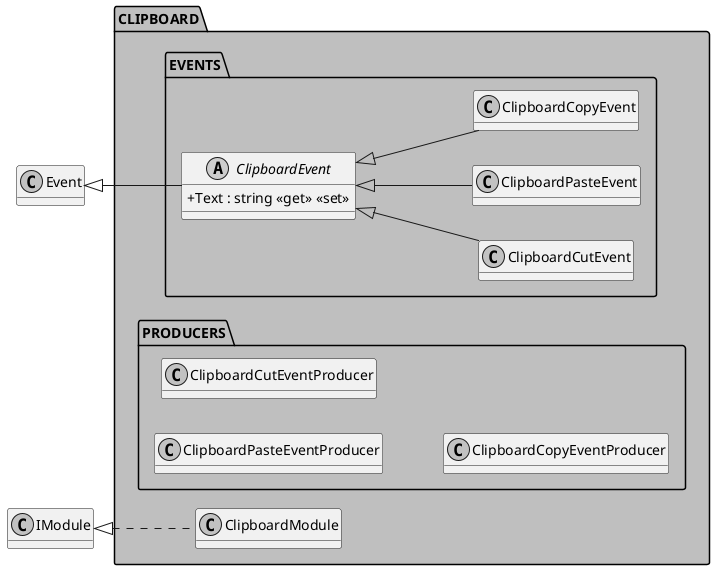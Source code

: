 @startuml MODULES_CLIPBOARD
skinparam monochrome true
'skinparam linetype ortho
skinparam classAttributeIconSize 0

left to right direction
hide empty fields
!startsub default
package "CLIPBOARD" #BFBFBF {
    class ClipboardModule 
    
    package "EVENTS" {
        abstract class ClipboardEvent {
            + Text : string <<get>> <<set>>
        }
        class ClipboardCopyEvent
        class ClipboardCutEvent
        class ClipboardPasteEvent
    }

    package "PRODUCERS" {
        class ClipboardPasteEventProducer
        class ClipboardCutEventProducer
        class ClipboardCopyEventProducer
    }
}

'Clipboard
IModule <|.. ClipboardModule
Event <|-- ClipboardEvent
ClipboardEvent <|-- ClipboardCopyEvent
ClipboardEvent <|-- ClipboardCutEvent
ClipboardEvent <|-- ClipboardPasteEvent
!endsub
@enduml
